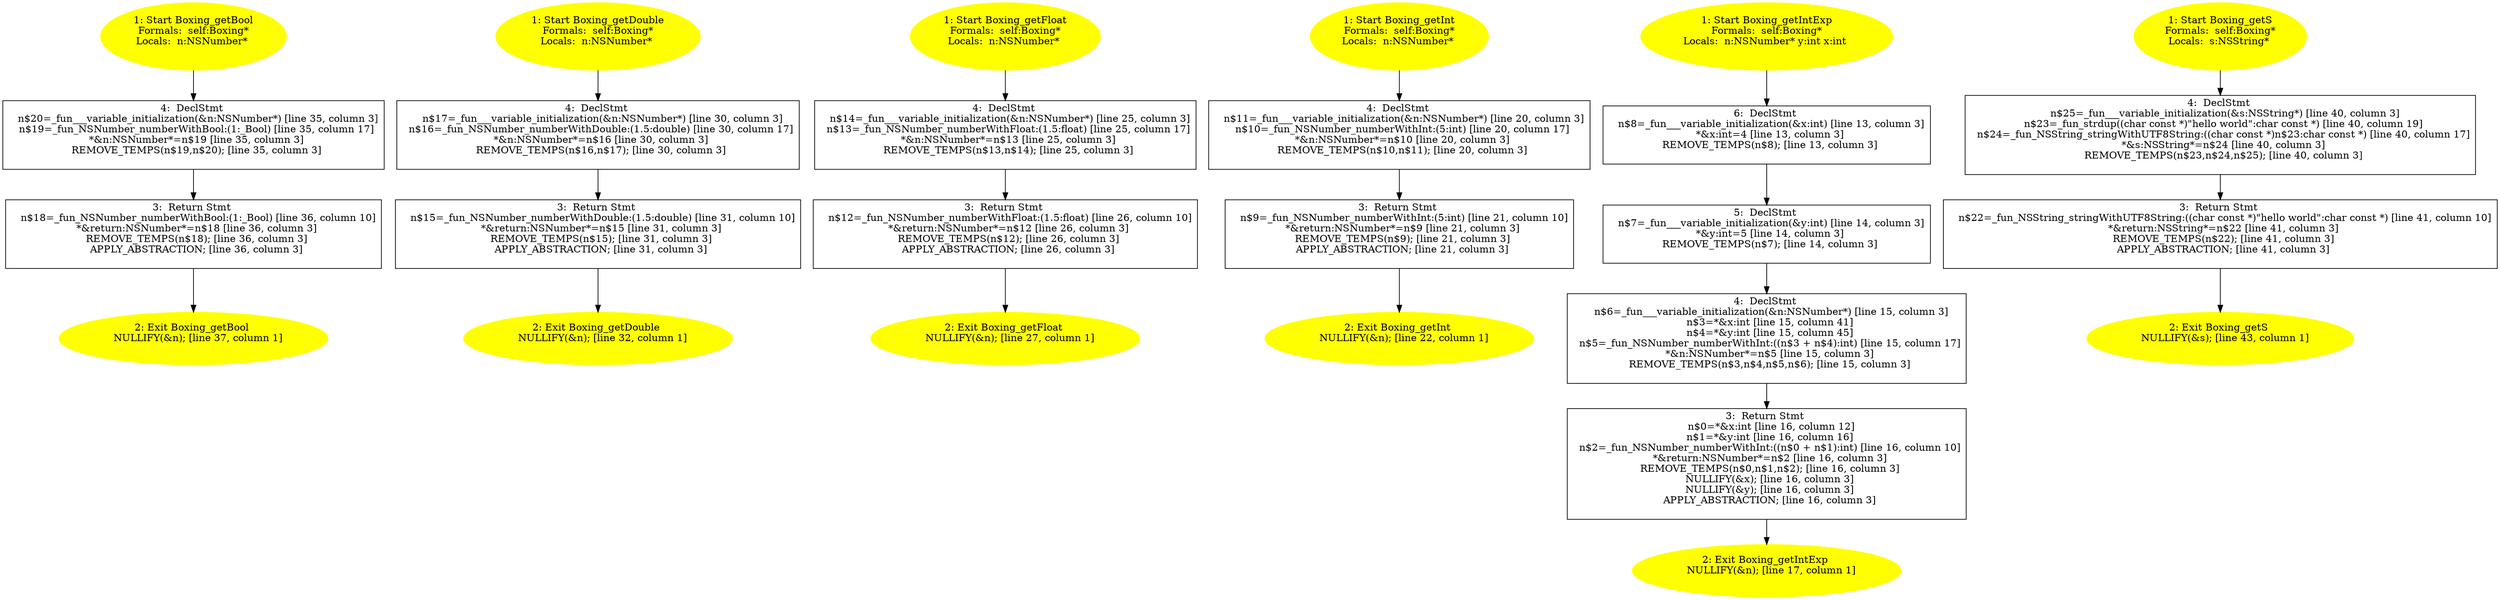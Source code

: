 /* @generated */
digraph cfg {
"getBool#Boxing#instance.3315ec58788820860ec4adc889dd7197_1" [label="1: Start Boxing_getBool\nFormals:  self:Boxing*\nLocals:  n:NSNumber* \n  " color=yellow style=filled]
	

	 "getBool#Boxing#instance.3315ec58788820860ec4adc889dd7197_1" -> "getBool#Boxing#instance.3315ec58788820860ec4adc889dd7197_4" ;
"getBool#Boxing#instance.3315ec58788820860ec4adc889dd7197_2" [label="2: Exit Boxing_getBool \n   NULLIFY(&n); [line 37, column 1]\n " color=yellow style=filled]
	

"getBool#Boxing#instance.3315ec58788820860ec4adc889dd7197_3" [label="3:  Return Stmt \n   n$18=_fun_NSNumber_numberWithBool:(1:_Bool) [line 36, column 10]\n  *&return:NSNumber*=n$18 [line 36, column 3]\n  REMOVE_TEMPS(n$18); [line 36, column 3]\n  APPLY_ABSTRACTION; [line 36, column 3]\n " shape="box"]
	

	 "getBool#Boxing#instance.3315ec58788820860ec4adc889dd7197_3" -> "getBool#Boxing#instance.3315ec58788820860ec4adc889dd7197_2" ;
"getBool#Boxing#instance.3315ec58788820860ec4adc889dd7197_4" [label="4:  DeclStmt \n   n$20=_fun___variable_initialization(&n:NSNumber*) [line 35, column 3]\n  n$19=_fun_NSNumber_numberWithBool:(1:_Bool) [line 35, column 17]\n  *&n:NSNumber*=n$19 [line 35, column 3]\n  REMOVE_TEMPS(n$19,n$20); [line 35, column 3]\n " shape="box"]
	

	 "getBool#Boxing#instance.3315ec58788820860ec4adc889dd7197_4" -> "getBool#Boxing#instance.3315ec58788820860ec4adc889dd7197_3" ;
"getDouble#Boxing#instance.d2ccf367cc9eb4c0b5e345694f262070_1" [label="1: Start Boxing_getDouble\nFormals:  self:Boxing*\nLocals:  n:NSNumber* \n  " color=yellow style=filled]
	

	 "getDouble#Boxing#instance.d2ccf367cc9eb4c0b5e345694f262070_1" -> "getDouble#Boxing#instance.d2ccf367cc9eb4c0b5e345694f262070_4" ;
"getDouble#Boxing#instance.d2ccf367cc9eb4c0b5e345694f262070_2" [label="2: Exit Boxing_getDouble \n   NULLIFY(&n); [line 32, column 1]\n " color=yellow style=filled]
	

"getDouble#Boxing#instance.d2ccf367cc9eb4c0b5e345694f262070_3" [label="3:  Return Stmt \n   n$15=_fun_NSNumber_numberWithDouble:(1.5:double) [line 31, column 10]\n  *&return:NSNumber*=n$15 [line 31, column 3]\n  REMOVE_TEMPS(n$15); [line 31, column 3]\n  APPLY_ABSTRACTION; [line 31, column 3]\n " shape="box"]
	

	 "getDouble#Boxing#instance.d2ccf367cc9eb4c0b5e345694f262070_3" -> "getDouble#Boxing#instance.d2ccf367cc9eb4c0b5e345694f262070_2" ;
"getDouble#Boxing#instance.d2ccf367cc9eb4c0b5e345694f262070_4" [label="4:  DeclStmt \n   n$17=_fun___variable_initialization(&n:NSNumber*) [line 30, column 3]\n  n$16=_fun_NSNumber_numberWithDouble:(1.5:double) [line 30, column 17]\n  *&n:NSNumber*=n$16 [line 30, column 3]\n  REMOVE_TEMPS(n$16,n$17); [line 30, column 3]\n " shape="box"]
	

	 "getDouble#Boxing#instance.d2ccf367cc9eb4c0b5e345694f262070_4" -> "getDouble#Boxing#instance.d2ccf367cc9eb4c0b5e345694f262070_3" ;
"getFloat#Boxing#instance.3de027274316c0cdfd230c6dbd0333a0_1" [label="1: Start Boxing_getFloat\nFormals:  self:Boxing*\nLocals:  n:NSNumber* \n  " color=yellow style=filled]
	

	 "getFloat#Boxing#instance.3de027274316c0cdfd230c6dbd0333a0_1" -> "getFloat#Boxing#instance.3de027274316c0cdfd230c6dbd0333a0_4" ;
"getFloat#Boxing#instance.3de027274316c0cdfd230c6dbd0333a0_2" [label="2: Exit Boxing_getFloat \n   NULLIFY(&n); [line 27, column 1]\n " color=yellow style=filled]
	

"getFloat#Boxing#instance.3de027274316c0cdfd230c6dbd0333a0_3" [label="3:  Return Stmt \n   n$12=_fun_NSNumber_numberWithFloat:(1.5:float) [line 26, column 10]\n  *&return:NSNumber*=n$12 [line 26, column 3]\n  REMOVE_TEMPS(n$12); [line 26, column 3]\n  APPLY_ABSTRACTION; [line 26, column 3]\n " shape="box"]
	

	 "getFloat#Boxing#instance.3de027274316c0cdfd230c6dbd0333a0_3" -> "getFloat#Boxing#instance.3de027274316c0cdfd230c6dbd0333a0_2" ;
"getFloat#Boxing#instance.3de027274316c0cdfd230c6dbd0333a0_4" [label="4:  DeclStmt \n   n$14=_fun___variable_initialization(&n:NSNumber*) [line 25, column 3]\n  n$13=_fun_NSNumber_numberWithFloat:(1.5:float) [line 25, column 17]\n  *&n:NSNumber*=n$13 [line 25, column 3]\n  REMOVE_TEMPS(n$13,n$14); [line 25, column 3]\n " shape="box"]
	

	 "getFloat#Boxing#instance.3de027274316c0cdfd230c6dbd0333a0_4" -> "getFloat#Boxing#instance.3de027274316c0cdfd230c6dbd0333a0_3" ;
"getInt#Boxing#instance.6b1205ea87bb285944ca74c0597dcf85_1" [label="1: Start Boxing_getInt\nFormals:  self:Boxing*\nLocals:  n:NSNumber* \n  " color=yellow style=filled]
	

	 "getInt#Boxing#instance.6b1205ea87bb285944ca74c0597dcf85_1" -> "getInt#Boxing#instance.6b1205ea87bb285944ca74c0597dcf85_4" ;
"getInt#Boxing#instance.6b1205ea87bb285944ca74c0597dcf85_2" [label="2: Exit Boxing_getInt \n   NULLIFY(&n); [line 22, column 1]\n " color=yellow style=filled]
	

"getInt#Boxing#instance.6b1205ea87bb285944ca74c0597dcf85_3" [label="3:  Return Stmt \n   n$9=_fun_NSNumber_numberWithInt:(5:int) [line 21, column 10]\n  *&return:NSNumber*=n$9 [line 21, column 3]\n  REMOVE_TEMPS(n$9); [line 21, column 3]\n  APPLY_ABSTRACTION; [line 21, column 3]\n " shape="box"]
	

	 "getInt#Boxing#instance.6b1205ea87bb285944ca74c0597dcf85_3" -> "getInt#Boxing#instance.6b1205ea87bb285944ca74c0597dcf85_2" ;
"getInt#Boxing#instance.6b1205ea87bb285944ca74c0597dcf85_4" [label="4:  DeclStmt \n   n$11=_fun___variable_initialization(&n:NSNumber*) [line 20, column 3]\n  n$10=_fun_NSNumber_numberWithInt:(5:int) [line 20, column 17]\n  *&n:NSNumber*=n$10 [line 20, column 3]\n  REMOVE_TEMPS(n$10,n$11); [line 20, column 3]\n " shape="box"]
	

	 "getInt#Boxing#instance.6b1205ea87bb285944ca74c0597dcf85_4" -> "getInt#Boxing#instance.6b1205ea87bb285944ca74c0597dcf85_3" ;
"getIntExp#Boxing#instance.1230c4f8d594629f186c72bd450c75b1_1" [label="1: Start Boxing_getIntExp\nFormals:  self:Boxing*\nLocals:  n:NSNumber* y:int x:int \n  " color=yellow style=filled]
	

	 "getIntExp#Boxing#instance.1230c4f8d594629f186c72bd450c75b1_1" -> "getIntExp#Boxing#instance.1230c4f8d594629f186c72bd450c75b1_6" ;
"getIntExp#Boxing#instance.1230c4f8d594629f186c72bd450c75b1_2" [label="2: Exit Boxing_getIntExp \n   NULLIFY(&n); [line 17, column 1]\n " color=yellow style=filled]
	

"getIntExp#Boxing#instance.1230c4f8d594629f186c72bd450c75b1_3" [label="3:  Return Stmt \n   n$0=*&x:int [line 16, column 12]\n  n$1=*&y:int [line 16, column 16]\n  n$2=_fun_NSNumber_numberWithInt:((n$0 + n$1):int) [line 16, column 10]\n  *&return:NSNumber*=n$2 [line 16, column 3]\n  REMOVE_TEMPS(n$0,n$1,n$2); [line 16, column 3]\n  NULLIFY(&x); [line 16, column 3]\n  NULLIFY(&y); [line 16, column 3]\n  APPLY_ABSTRACTION; [line 16, column 3]\n " shape="box"]
	

	 "getIntExp#Boxing#instance.1230c4f8d594629f186c72bd450c75b1_3" -> "getIntExp#Boxing#instance.1230c4f8d594629f186c72bd450c75b1_2" ;
"getIntExp#Boxing#instance.1230c4f8d594629f186c72bd450c75b1_4" [label="4:  DeclStmt \n   n$6=_fun___variable_initialization(&n:NSNumber*) [line 15, column 3]\n  n$3=*&x:int [line 15, column 41]\n  n$4=*&y:int [line 15, column 45]\n  n$5=_fun_NSNumber_numberWithInt:((n$3 + n$4):int) [line 15, column 17]\n  *&n:NSNumber*=n$5 [line 15, column 3]\n  REMOVE_TEMPS(n$3,n$4,n$5,n$6); [line 15, column 3]\n " shape="box"]
	

	 "getIntExp#Boxing#instance.1230c4f8d594629f186c72bd450c75b1_4" -> "getIntExp#Boxing#instance.1230c4f8d594629f186c72bd450c75b1_3" ;
"getIntExp#Boxing#instance.1230c4f8d594629f186c72bd450c75b1_5" [label="5:  DeclStmt \n   n$7=_fun___variable_initialization(&y:int) [line 14, column 3]\n  *&y:int=5 [line 14, column 3]\n  REMOVE_TEMPS(n$7); [line 14, column 3]\n " shape="box"]
	

	 "getIntExp#Boxing#instance.1230c4f8d594629f186c72bd450c75b1_5" -> "getIntExp#Boxing#instance.1230c4f8d594629f186c72bd450c75b1_4" ;
"getIntExp#Boxing#instance.1230c4f8d594629f186c72bd450c75b1_6" [label="6:  DeclStmt \n   n$8=_fun___variable_initialization(&x:int) [line 13, column 3]\n  *&x:int=4 [line 13, column 3]\n  REMOVE_TEMPS(n$8); [line 13, column 3]\n " shape="box"]
	

	 "getIntExp#Boxing#instance.1230c4f8d594629f186c72bd450c75b1_6" -> "getIntExp#Boxing#instance.1230c4f8d594629f186c72bd450c75b1_5" ;
"getS#Boxing#instance.97ccd331527b54376eb9b2b822cb25a3_1" [label="1: Start Boxing_getS\nFormals:  self:Boxing*\nLocals:  s:NSString* \n  " color=yellow style=filled]
	

	 "getS#Boxing#instance.97ccd331527b54376eb9b2b822cb25a3_1" -> "getS#Boxing#instance.97ccd331527b54376eb9b2b822cb25a3_4" ;
"getS#Boxing#instance.97ccd331527b54376eb9b2b822cb25a3_2" [label="2: Exit Boxing_getS \n   NULLIFY(&s); [line 43, column 1]\n " color=yellow style=filled]
	

"getS#Boxing#instance.97ccd331527b54376eb9b2b822cb25a3_3" [label="3:  Return Stmt \n   n$22=_fun_NSString_stringWithUTF8String:((char const *)\"hello world\":char const *) [line 41, column 10]\n  *&return:NSString*=n$22 [line 41, column 3]\n  REMOVE_TEMPS(n$22); [line 41, column 3]\n  APPLY_ABSTRACTION; [line 41, column 3]\n " shape="box"]
	

	 "getS#Boxing#instance.97ccd331527b54376eb9b2b822cb25a3_3" -> "getS#Boxing#instance.97ccd331527b54376eb9b2b822cb25a3_2" ;
"getS#Boxing#instance.97ccd331527b54376eb9b2b822cb25a3_4" [label="4:  DeclStmt \n   n$25=_fun___variable_initialization(&s:NSString*) [line 40, column 3]\n  n$23=_fun_strdup((char const *)\"hello world\":char const *) [line 40, column 19]\n  n$24=_fun_NSString_stringWithUTF8String:((char const *)n$23:char const *) [line 40, column 17]\n  *&s:NSString*=n$24 [line 40, column 3]\n  REMOVE_TEMPS(n$23,n$24,n$25); [line 40, column 3]\n " shape="box"]
	

	 "getS#Boxing#instance.97ccd331527b54376eb9b2b822cb25a3_4" -> "getS#Boxing#instance.97ccd331527b54376eb9b2b822cb25a3_3" ;
}
